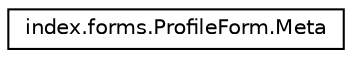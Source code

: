 digraph "Graphical Class Hierarchy"
{
  edge [fontname="Helvetica",fontsize="10",labelfontname="Helvetica",labelfontsize="10"];
  node [fontname="Helvetica",fontsize="10",shape=record];
  rankdir="LR";
  Node0 [label="index.forms.ProfileForm.Meta",height=0.2,width=0.4,color="black", fillcolor="white", style="filled",URL="$classindex_1_1forms_1_1ProfileForm_1_1Meta.html"];
}
